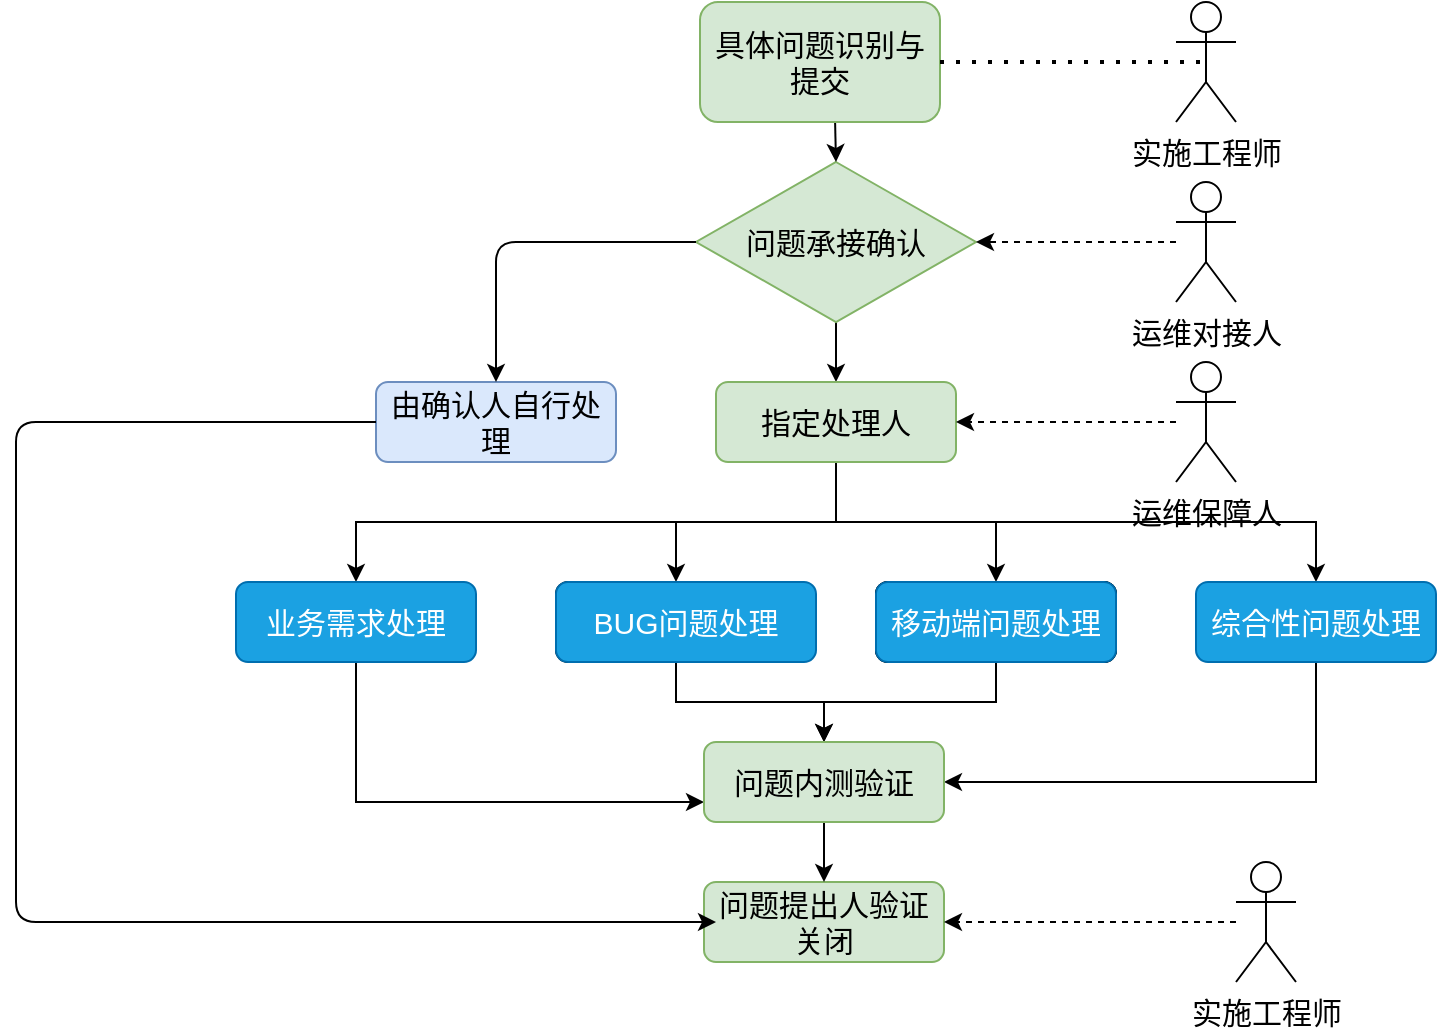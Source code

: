 <mxfile version="15.0.3" type="github">
  <diagram id="C5RBs43oDa-KdzZeNtuy" name="Page-1">
    <mxGraphModel dx="942" dy="582" grid="1" gridSize="10" guides="1" tooltips="1" connect="1" arrows="1" fold="1" page="1" pageScale="1" pageWidth="827" pageHeight="1169" math="0" shadow="0">
      <root>
        <mxCell id="WIyWlLk6GJQsqaUBKTNV-0" />
        <mxCell id="WIyWlLk6GJQsqaUBKTNV-1" parent="WIyWlLk6GJQsqaUBKTNV-0" />
        <mxCell id="cmvf60Fzv4-oHBxADm-g-0" value="具体问题识别与提交" style="rounded=1;whiteSpace=wrap;html=1;fontSize=15;fillColor=#d5e8d4;strokeColor=#82b366;" vertex="1" parent="WIyWlLk6GJQsqaUBKTNV-1">
          <mxGeometry x="412" y="10" width="120" height="60" as="geometry" />
        </mxCell>
        <mxCell id="cmvf60Fzv4-oHBxADm-g-16" style="edgeStyle=orthogonalEdgeStyle;rounded=0;orthogonalLoop=1;jettySize=auto;html=1;exitX=0.5;exitY=1;exitDx=0;exitDy=0;entryX=0.5;entryY=0;entryDx=0;entryDy=0;fontSize=15;" edge="1" parent="WIyWlLk6GJQsqaUBKTNV-1" source="cmvf60Fzv4-oHBxADm-g-2" target="cmvf60Fzv4-oHBxADm-g-5">
          <mxGeometry relative="1" as="geometry" />
        </mxCell>
        <mxCell id="cmvf60Fzv4-oHBxADm-g-2" value="问题承接确认" style="rhombus;whiteSpace=wrap;html=1;fontSize=15;fillColor=#d5e8d4;strokeColor=#82b366;" vertex="1" parent="WIyWlLk6GJQsqaUBKTNV-1">
          <mxGeometry x="410" y="90" width="140" height="80" as="geometry" />
        </mxCell>
        <mxCell id="cmvf60Fzv4-oHBxADm-g-3" value="由确认人自行处理" style="rounded=1;whiteSpace=wrap;html=1;fontSize=15;fillColor=#dae8fc;strokeColor=#6c8ebf;" vertex="1" parent="WIyWlLk6GJQsqaUBKTNV-1">
          <mxGeometry x="250" y="200" width="120" height="40" as="geometry" />
        </mxCell>
        <mxCell id="cmvf60Fzv4-oHBxADm-g-4" value="问题提出人验证关闭" style="rounded=1;whiteSpace=wrap;html=1;fontSize=15;fillColor=#d5e8d4;strokeColor=#82b366;" vertex="1" parent="WIyWlLk6GJQsqaUBKTNV-1">
          <mxGeometry x="414" y="450" width="120" height="40" as="geometry" />
        </mxCell>
        <mxCell id="cmvf60Fzv4-oHBxADm-g-17" style="edgeStyle=orthogonalEdgeStyle;rounded=0;orthogonalLoop=1;jettySize=auto;html=1;entryX=0.5;entryY=0;entryDx=0;entryDy=0;fontSize=15;" edge="1" parent="WIyWlLk6GJQsqaUBKTNV-1" source="cmvf60Fzv4-oHBxADm-g-5" target="cmvf60Fzv4-oHBxADm-g-7">
          <mxGeometry relative="1" as="geometry">
            <Array as="points">
              <mxPoint x="480" y="270" />
              <mxPoint x="240" y="270" />
            </Array>
          </mxGeometry>
        </mxCell>
        <mxCell id="cmvf60Fzv4-oHBxADm-g-18" style="edgeStyle=orthogonalEdgeStyle;rounded=0;orthogonalLoop=1;jettySize=auto;html=1;exitX=0.5;exitY=1;exitDx=0;exitDy=0;entryX=0.5;entryY=0;entryDx=0;entryDy=0;fontSize=15;" edge="1" parent="WIyWlLk6GJQsqaUBKTNV-1" source="cmvf60Fzv4-oHBxADm-g-5" target="cmvf60Fzv4-oHBxADm-g-8">
          <mxGeometry relative="1" as="geometry">
            <Array as="points">
              <mxPoint x="480" y="270" />
              <mxPoint x="400" y="270" />
            </Array>
          </mxGeometry>
        </mxCell>
        <mxCell id="cmvf60Fzv4-oHBxADm-g-19" style="edgeStyle=orthogonalEdgeStyle;rounded=0;orthogonalLoop=1;jettySize=auto;html=1;exitX=0.5;exitY=1;exitDx=0;exitDy=0;entryX=0.5;entryY=0;entryDx=0;entryDy=0;fontSize=15;" edge="1" parent="WIyWlLk6GJQsqaUBKTNV-1" source="cmvf60Fzv4-oHBxADm-g-5" target="cmvf60Fzv4-oHBxADm-g-9">
          <mxGeometry relative="1" as="geometry">
            <Array as="points">
              <mxPoint x="480" y="270" />
              <mxPoint x="560" y="270" />
            </Array>
          </mxGeometry>
        </mxCell>
        <mxCell id="cmvf60Fzv4-oHBxADm-g-20" style="edgeStyle=orthogonalEdgeStyle;rounded=0;orthogonalLoop=1;jettySize=auto;html=1;exitX=0.5;exitY=1;exitDx=0;exitDy=0;entryX=0.5;entryY=0;entryDx=0;entryDy=0;fontSize=15;" edge="1" parent="WIyWlLk6GJQsqaUBKTNV-1" source="cmvf60Fzv4-oHBxADm-g-5" target="cmvf60Fzv4-oHBxADm-g-10">
          <mxGeometry relative="1" as="geometry">
            <Array as="points">
              <mxPoint x="480" y="270" />
              <mxPoint x="720" y="270" />
            </Array>
          </mxGeometry>
        </mxCell>
        <mxCell id="cmvf60Fzv4-oHBxADm-g-5" value="指定处理人" style="rounded=1;whiteSpace=wrap;html=1;fontSize=15;fillColor=#d5e8d4;strokeColor=#82b366;" vertex="1" parent="WIyWlLk6GJQsqaUBKTNV-1">
          <mxGeometry x="420" y="200" width="120" height="40" as="geometry" />
        </mxCell>
        <mxCell id="cmvf60Fzv4-oHBxADm-g-21" style="edgeStyle=orthogonalEdgeStyle;rounded=0;orthogonalLoop=1;jettySize=auto;html=1;entryX=0;entryY=0.75;entryDx=0;entryDy=0;fontSize=15;" edge="1" parent="WIyWlLk6GJQsqaUBKTNV-1" source="cmvf60Fzv4-oHBxADm-g-7" target="cmvf60Fzv4-oHBxADm-g-11">
          <mxGeometry relative="1" as="geometry">
            <Array as="points">
              <mxPoint x="240" y="410" />
            </Array>
          </mxGeometry>
        </mxCell>
        <mxCell id="cmvf60Fzv4-oHBxADm-g-7" value="业务需求处理" style="rounded=1;whiteSpace=wrap;html=1;fontSize=15;fillColor=#1ba1e2;strokeColor=#006EAF;fontColor=#ffffff;" vertex="1" parent="WIyWlLk6GJQsqaUBKTNV-1">
          <mxGeometry x="180" y="300" width="120" height="40" as="geometry" />
        </mxCell>
        <mxCell id="cmvf60Fzv4-oHBxADm-g-23" style="edgeStyle=orthogonalEdgeStyle;rounded=0;orthogonalLoop=1;jettySize=auto;html=1;entryX=0.5;entryY=0;entryDx=0;entryDy=0;fontSize=15;" edge="1" parent="WIyWlLk6GJQsqaUBKTNV-1" source="cmvf60Fzv4-oHBxADm-g-8" target="cmvf60Fzv4-oHBxADm-g-11">
          <mxGeometry relative="1" as="geometry" />
        </mxCell>
        <mxCell id="cmvf60Fzv4-oHBxADm-g-8" value="功能BUG问题处理" style="rounded=1;whiteSpace=wrap;html=1;fontSize=15;" vertex="1" parent="WIyWlLk6GJQsqaUBKTNV-1">
          <mxGeometry x="340" y="300" width="120" height="40" as="geometry" />
        </mxCell>
        <mxCell id="cmvf60Fzv4-oHBxADm-g-24" style="edgeStyle=orthogonalEdgeStyle;rounded=0;orthogonalLoop=1;jettySize=auto;html=1;exitX=0.5;exitY=1;exitDx=0;exitDy=0;entryX=0.5;entryY=0;entryDx=0;entryDy=0;fontSize=15;" edge="1" parent="WIyWlLk6GJQsqaUBKTNV-1" source="cmvf60Fzv4-oHBxADm-g-9" target="cmvf60Fzv4-oHBxADm-g-11">
          <mxGeometry relative="1" as="geometry" />
        </mxCell>
        <mxCell id="cmvf60Fzv4-oHBxADm-g-9" value="移动端问题处理" style="rounded=1;whiteSpace=wrap;html=1;fontSize=15;" vertex="1" parent="WIyWlLk6GJQsqaUBKTNV-1">
          <mxGeometry x="500" y="300" width="120" height="40" as="geometry" />
        </mxCell>
        <mxCell id="cmvf60Fzv4-oHBxADm-g-25" style="edgeStyle=orthogonalEdgeStyle;rounded=0;orthogonalLoop=1;jettySize=auto;html=1;exitX=0.5;exitY=1;exitDx=0;exitDy=0;entryX=1;entryY=0.5;entryDx=0;entryDy=0;fontSize=15;" edge="1" parent="WIyWlLk6GJQsqaUBKTNV-1" source="cmvf60Fzv4-oHBxADm-g-10" target="cmvf60Fzv4-oHBxADm-g-11">
          <mxGeometry relative="1" as="geometry" />
        </mxCell>
        <mxCell id="cmvf60Fzv4-oHBxADm-g-10" value="综合性问题处理" style="rounded=1;whiteSpace=wrap;html=1;fontSize=15;fillColor=#1ba1e2;strokeColor=#006EAF;fontColor=#ffffff;" vertex="1" parent="WIyWlLk6GJQsqaUBKTNV-1">
          <mxGeometry x="660" y="300" width="120" height="40" as="geometry" />
        </mxCell>
        <mxCell id="cmvf60Fzv4-oHBxADm-g-22" style="edgeStyle=orthogonalEdgeStyle;rounded=0;orthogonalLoop=1;jettySize=auto;html=1;entryX=0.5;entryY=0;entryDx=0;entryDy=0;fontSize=15;" edge="1" parent="WIyWlLk6GJQsqaUBKTNV-1" source="cmvf60Fzv4-oHBxADm-g-11" target="cmvf60Fzv4-oHBxADm-g-4">
          <mxGeometry relative="1" as="geometry" />
        </mxCell>
        <mxCell id="cmvf60Fzv4-oHBxADm-g-11" value="问题内测验证" style="rounded=1;whiteSpace=wrap;html=1;fontSize=15;fillColor=#d5e8d4;strokeColor=#82b366;" vertex="1" parent="WIyWlLk6GJQsqaUBKTNV-1">
          <mxGeometry x="414" y="380" width="120" height="40" as="geometry" />
        </mxCell>
        <mxCell id="cmvf60Fzv4-oHBxADm-g-13" value="" style="endArrow=classic;html=1;exitX=0.563;exitY=1.008;exitDx=0;exitDy=0;exitPerimeter=0;entryX=0.5;entryY=0;entryDx=0;entryDy=0;fontSize=15;" edge="1" parent="WIyWlLk6GJQsqaUBKTNV-1" source="cmvf60Fzv4-oHBxADm-g-0" target="cmvf60Fzv4-oHBxADm-g-2">
          <mxGeometry width="50" height="50" relative="1" as="geometry">
            <mxPoint x="390" y="230" as="sourcePoint" />
            <mxPoint x="440" y="180" as="targetPoint" />
            <Array as="points" />
          </mxGeometry>
        </mxCell>
        <mxCell id="cmvf60Fzv4-oHBxADm-g-14" value="" style="endArrow=classic;html=1;exitX=0;exitY=0.5;exitDx=0;exitDy=0;entryX=0.5;entryY=0;entryDx=0;entryDy=0;fontSize=15;" edge="1" parent="WIyWlLk6GJQsqaUBKTNV-1" source="cmvf60Fzv4-oHBxADm-g-2" target="cmvf60Fzv4-oHBxADm-g-3">
          <mxGeometry width="50" height="50" relative="1" as="geometry">
            <mxPoint x="390" y="230" as="sourcePoint" />
            <mxPoint x="440" y="180" as="targetPoint" />
            <Array as="points">
              <mxPoint x="340" y="130" />
              <mxPoint x="310" y="130" />
            </Array>
          </mxGeometry>
        </mxCell>
        <mxCell id="cmvf60Fzv4-oHBxADm-g-15" value="" style="endArrow=classic;html=1;exitX=0;exitY=0.5;exitDx=0;exitDy=0;fontSize=15;" edge="1" parent="WIyWlLk6GJQsqaUBKTNV-1" source="cmvf60Fzv4-oHBxADm-g-3">
          <mxGeometry width="50" height="50" relative="1" as="geometry">
            <mxPoint x="100" y="250" as="sourcePoint" />
            <mxPoint x="420" y="470" as="targetPoint" />
            <Array as="points">
              <mxPoint x="70" y="220" />
              <mxPoint x="70" y="470" />
            </Array>
          </mxGeometry>
        </mxCell>
        <mxCell id="cmvf60Fzv4-oHBxADm-g-26" value="实施工程师" style="shape=umlActor;verticalLabelPosition=bottom;verticalAlign=top;html=1;outlineConnect=0;fontSize=15;" vertex="1" parent="WIyWlLk6GJQsqaUBKTNV-1">
          <mxGeometry x="650" y="10" width="30" height="60" as="geometry" />
        </mxCell>
        <mxCell id="cmvf60Fzv4-oHBxADm-g-38" style="edgeStyle=orthogonalEdgeStyle;rounded=0;orthogonalLoop=1;jettySize=auto;html=1;entryX=1;entryY=0.5;entryDx=0;entryDy=0;dashed=1;fontSize=15;" edge="1" parent="WIyWlLk6GJQsqaUBKTNV-1" source="cmvf60Fzv4-oHBxADm-g-32" target="cmvf60Fzv4-oHBxADm-g-2">
          <mxGeometry relative="1" as="geometry" />
        </mxCell>
        <mxCell id="cmvf60Fzv4-oHBxADm-g-32" value="运维对接人" style="shape=umlActor;verticalLabelPosition=bottom;verticalAlign=top;html=1;outlineConnect=0;fontSize=15;" vertex="1" parent="WIyWlLk6GJQsqaUBKTNV-1">
          <mxGeometry x="650" y="100" width="30" height="60" as="geometry" />
        </mxCell>
        <mxCell id="cmvf60Fzv4-oHBxADm-g-39" value="" style="edgeStyle=orthogonalEdgeStyle;rounded=0;orthogonalLoop=1;jettySize=auto;html=1;dashed=1;fontSize=15;" edge="1" parent="WIyWlLk6GJQsqaUBKTNV-1" source="cmvf60Fzv4-oHBxADm-g-33" target="cmvf60Fzv4-oHBxADm-g-5">
          <mxGeometry relative="1" as="geometry" />
        </mxCell>
        <mxCell id="cmvf60Fzv4-oHBxADm-g-33" value="运维保障人" style="shape=umlActor;verticalLabelPosition=bottom;verticalAlign=top;html=1;outlineConnect=0;fontSize=15;" vertex="1" parent="WIyWlLk6GJQsqaUBKTNV-1">
          <mxGeometry x="650" y="190" width="30" height="60" as="geometry" />
        </mxCell>
        <mxCell id="cmvf60Fzv4-oHBxADm-g-40" style="edgeStyle=orthogonalEdgeStyle;rounded=0;orthogonalLoop=1;jettySize=auto;html=1;entryX=1;entryY=0.5;entryDx=0;entryDy=0;dashed=1;fontSize=15;" edge="1" parent="WIyWlLk6GJQsqaUBKTNV-1" source="cmvf60Fzv4-oHBxADm-g-34" target="cmvf60Fzv4-oHBxADm-g-4">
          <mxGeometry relative="1" as="geometry" />
        </mxCell>
        <mxCell id="cmvf60Fzv4-oHBxADm-g-34" value="实施工程师" style="shape=umlActor;verticalLabelPosition=bottom;verticalAlign=top;html=1;outlineConnect=0;fontSize=15;" vertex="1" parent="WIyWlLk6GJQsqaUBKTNV-1">
          <mxGeometry x="680" y="440" width="30" height="60" as="geometry" />
        </mxCell>
        <mxCell id="cmvf60Fzv4-oHBxADm-g-37" value="" style="endArrow=none;dashed=1;html=1;dashPattern=1 3;strokeWidth=2;entryX=0.5;entryY=0.5;entryDx=0;entryDy=0;entryPerimeter=0;exitX=1;exitY=0.5;exitDx=0;exitDy=0;fontSize=15;" edge="1" parent="WIyWlLk6GJQsqaUBKTNV-1" source="cmvf60Fzv4-oHBxADm-g-0" target="cmvf60Fzv4-oHBxADm-g-26">
          <mxGeometry width="50" height="50" relative="1" as="geometry">
            <mxPoint x="390" y="330" as="sourcePoint" />
            <mxPoint x="440" y="280" as="targetPoint" />
          </mxGeometry>
        </mxCell>
        <mxCell id="cmvf60Fzv4-oHBxADm-g-41" value="移动端问题处理" style="rounded=1;whiteSpace=wrap;html=1;fontSize=15;" vertex="1" parent="WIyWlLk6GJQsqaUBKTNV-1">
          <mxGeometry x="500" y="300" width="120" height="40" as="geometry" />
        </mxCell>
        <mxCell id="cmvf60Fzv4-oHBxADm-g-42" value="移动端问题处理" style="rounded=1;whiteSpace=wrap;html=1;fontSize=15;fillColor=#1ba1e2;strokeColor=#006EAF;fontColor=#ffffff;" vertex="1" parent="WIyWlLk6GJQsqaUBKTNV-1">
          <mxGeometry x="500" y="300" width="120" height="40" as="geometry" />
        </mxCell>
        <mxCell id="cmvf60Fzv4-oHBxADm-g-43" value="BUG问题处理" style="rounded=1;whiteSpace=wrap;html=1;fontSize=15;fillColor=#1ba1e2;strokeColor=#006EAF;fontColor=#ffffff;" vertex="1" parent="WIyWlLk6GJQsqaUBKTNV-1">
          <mxGeometry x="340" y="300" width="130" height="40" as="geometry" />
        </mxCell>
      </root>
    </mxGraphModel>
  </diagram>
</mxfile>
